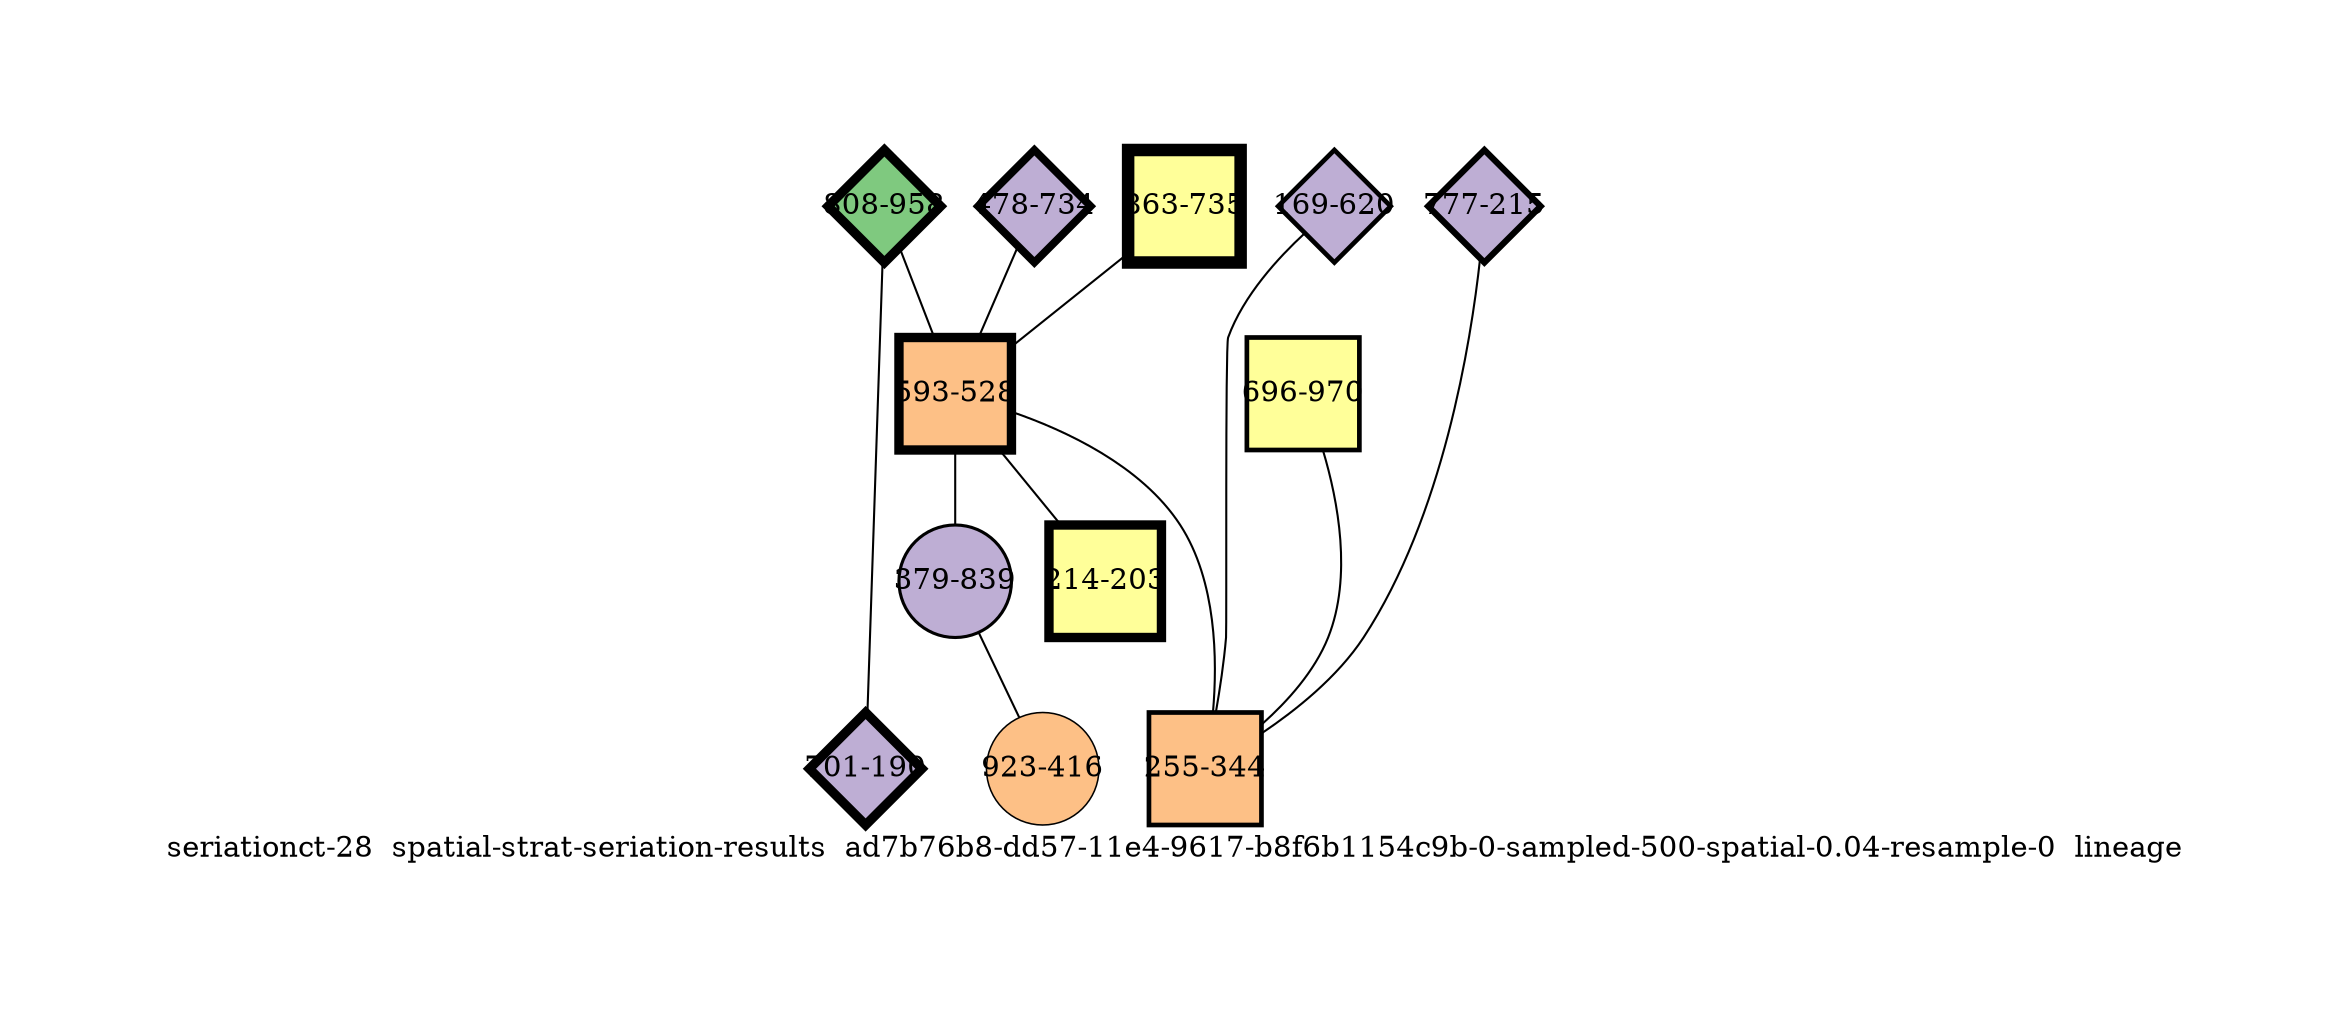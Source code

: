 strict graph "seriationct-28  spatial-strat-seriation-results  ad7b76b8-dd57-11e4-9617-b8f6b1154c9b-0-sampled-500-spatial-0.04-resample-0  lineage" {
labelloc=b;
ratio=auto;
pad="1.0";
label="seriationct-28  spatial-strat-seriation-results  ad7b76b8-dd57-11e4-9617-b8f6b1154c9b-0-sampled-500-spatial-0.04-resample-0  lineage";
node [width="0.75", style=filled, fixedsize=true, height="0.75", shape=circle, label=""];
0 [xCoordinate="735.0", appears_in_slice=8, yCoordinate="863.0", colorscheme=accent8, lineage_id=1, short_label="863-735", label="863-735", shape=square, cluster_id=3, fillcolor=4, size="500.0", id=4, penwidth="6.0"];
1 [xCoordinate="620.0", appears_in_slice=3, yCoordinate="169.0", colorscheme=accent8, lineage_id=2, short_label="169-620", label="169-620", shape=diamond, cluster_id=1, fillcolor=2, size="500.0", id=1, penwidth="2.25"];
2 [xCoordinate="734.0", appears_in_slice=5, yCoordinate="478.0", colorscheme=accent8, lineage_id=2, short_label="478-734", label="478-734", shape=diamond, cluster_id=1, fillcolor=2, size="500.0", id=2, penwidth="3.75"];
3 [xCoordinate="958.0", appears_in_slice=6, yCoordinate="808.0", colorscheme=accent8, lineage_id=2, short_label="808-958", label="808-958", shape=diamond, cluster_id=0, fillcolor=1, size="500.0", id=3, penwidth="4.5"];
4 [xCoordinate="528.0", appears_in_slice=6, yCoordinate="593.0", colorscheme=accent8, lineage_id=1, short_label="593-528", label="593-528", shape=square, cluster_id=2, fillcolor=3, size="500.0", id=0, penwidth="4.5"];
5 [xCoordinate="215.0", appears_in_slice=4, yCoordinate="777.0", colorscheme=accent8, lineage_id=2, short_label="777-215", label="777-215", shape=diamond, cluster_id=1, fillcolor=2, size="500.0", id=5, penwidth="3.0"];
6 [xCoordinate="839.0", appears_in_slice=2, yCoordinate="379.0", colorscheme=accent8, lineage_id=0, short_label="379-839", label="379-839", shape=circle, cluster_id=1, fillcolor=2, size="500.0", id=6, penwidth="1.5"];
7 [xCoordinate="190.0", appears_in_slice=6, yCoordinate="701.0", colorscheme=accent8, lineage_id=2, short_label="701-190", label="701-190", shape=diamond, cluster_id=1, fillcolor=2, size="500.0", id=7, penwidth="4.5"];
8 [xCoordinate="970.0", appears_in_slice=3, yCoordinate="696.0", colorscheme=accent8, lineage_id=1, short_label="696-970", label="696-970", shape=square, cluster_id=3, fillcolor=4, size="500.0", id=9, penwidth="2.25"];
9 [xCoordinate="344.0", appears_in_slice=3, yCoordinate="255.0", colorscheme=accent8, lineage_id=1, short_label="255-344", label="255-344", shape=square, cluster_id=2, fillcolor=3, size="500.0", id=8, penwidth="2.25"];
10 [xCoordinate="203.0", appears_in_slice=6, yCoordinate="214.0", colorscheme=accent8, lineage_id=1, short_label="214-203", label="214-203", shape=square, cluster_id=3, fillcolor=4, size="500.0", id=10, penwidth="4.5"];
11 [xCoordinate="416.0", appears_in_slice=1, yCoordinate="923.0", colorscheme=accent8, lineage_id=0, short_label="923-416", label="923-416", shape=circle, cluster_id=2, fillcolor=3, size="500.0", id=11, penwidth="0.75"];
0 -- 4  [inverseweight="3.1637966472", weight="0.316075940242"];
1 -- 9  [inverseweight="2.76559840555", weight="0.361585397935"];
2 -- 4  [inverseweight="2.8983680985", weight="0.345021738446"];
3 -- 4  [inverseweight="2.46057748066", weight="0.406408661325"];
3 -- 7  [inverseweight="20.6548096193", weight="0.0484148737476"];
4 -- 6  [inverseweight="3.37976735564", weight="0.295878353382"];
4 -- 9  [inverseweight="3.45741452746", weight="0.289233469709"];
4 -- 10  [inverseweight="3.38891549826", weight="0.295079650264"];
5 -- 9  [inverseweight="3.30857489477", weight="0.302244933787"];
6 -- 11  [inverseweight="3.466542921", weight="0.288471835714"];
8 -- 9  [inverseweight="3.49744430198", weight="0.285923066576"];
}
